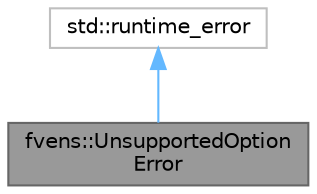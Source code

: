 digraph "fvens::UnsupportedOptionError"
{
 // LATEX_PDF_SIZE
  bgcolor="transparent";
  edge [fontname=Helvetica,fontsize=10,labelfontname=Helvetica,labelfontsize=10];
  node [fontname=Helvetica,fontsize=10,shape=box,height=0.2,width=0.4];
  Node1 [id="Node000001",label="fvens::UnsupportedOption\lError",height=0.2,width=0.4,color="gray40", fillcolor="grey60", style="filled", fontcolor="black",tooltip="Exception thrown when a user-supplied option is invalid."];
  Node2 -> Node1 [id="edge1_Node000001_Node000002",dir="back",color="steelblue1",style="solid",tooltip=" "];
  Node2 [id="Node000002",label="std::runtime_error",height=0.2,width=0.4,color="grey75", fillcolor="white", style="filled",tooltip=" "];
}

